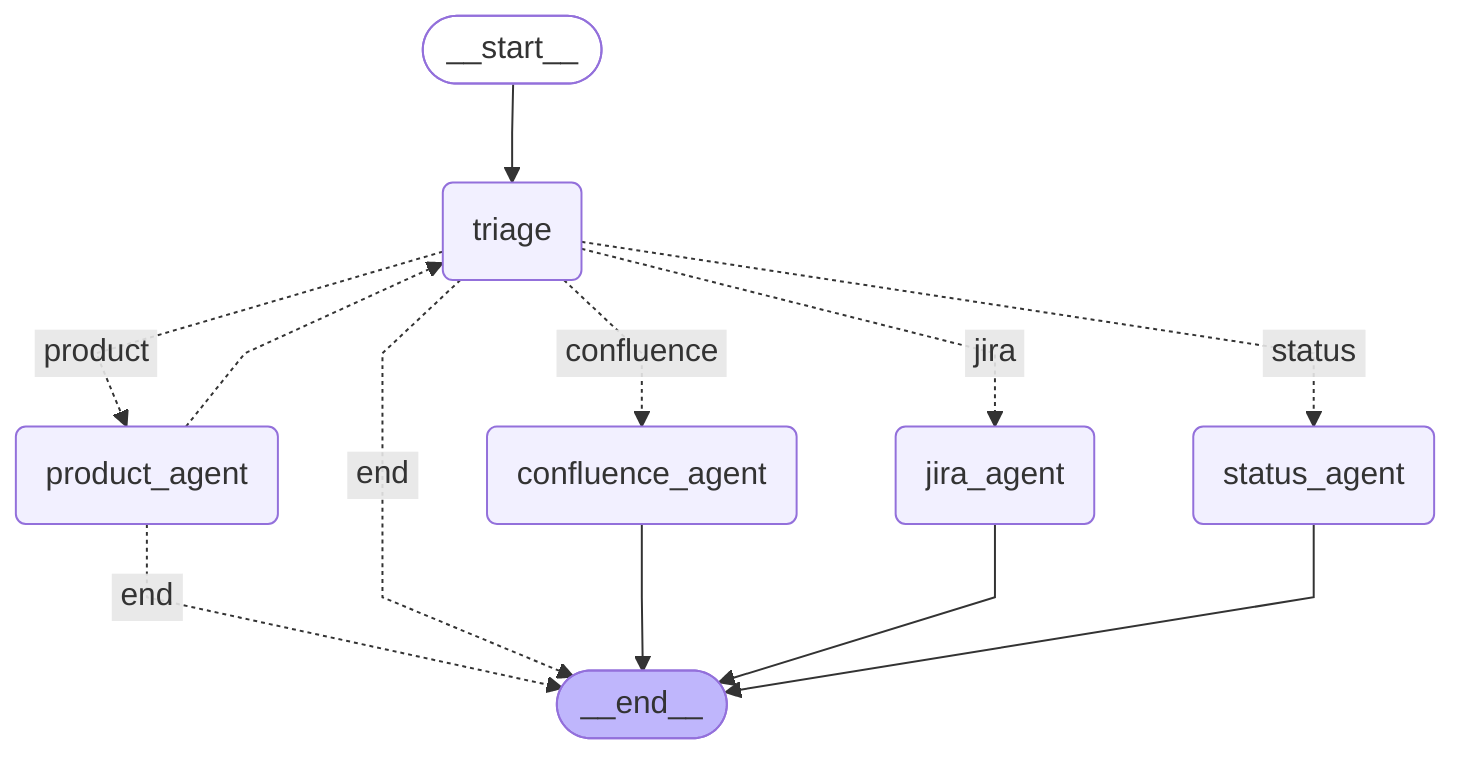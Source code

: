 ---
config:
  flowchart:
    curve: linear
---
graph TD;
	__start__([<p>__start__</p>]):::first
	triage(triage)
	product_agent(product_agent)
	jira_agent(jira_agent)
	confluence_agent(confluence_agent)
	status_agent(status_agent)
	__end__([<p>__end__</p>]):::last
	__start__ --> triage;
	product_agent -. &nbsp;end&nbsp; .-> __end__;
	product_agent -.-> triage;
	triage -. &nbsp;end&nbsp; .-> __end__;
	triage -. &nbsp;confluence&nbsp; .-> confluence_agent;
	triage -. &nbsp;jira&nbsp; .-> jira_agent;
	triage -. &nbsp;product&nbsp; .-> product_agent;
	triage -. &nbsp;status&nbsp; .-> status_agent;
	confluence_agent --> __end__;
	jira_agent --> __end__;
	status_agent --> __end__;
	classDef default fill:#f2f0ff,line-height:1.2
	classDef first fill-opacity:0
	classDef last fill:#bfb6fc